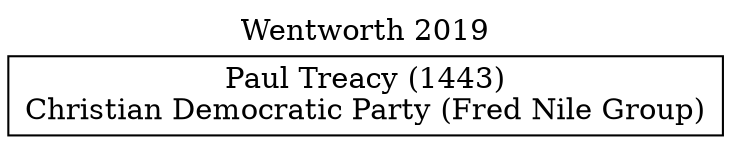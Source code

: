 // House preference flow
digraph "Paul Treacy (1443)_Wentworth_2019" {
	graph [label="Wentworth 2019" labelloc=t mclimit=10]
	node [shape=box]
	"Paul Treacy (1443)" [label="Paul Treacy (1443)
Christian Democratic Party (Fred Nile Group)"]
}
